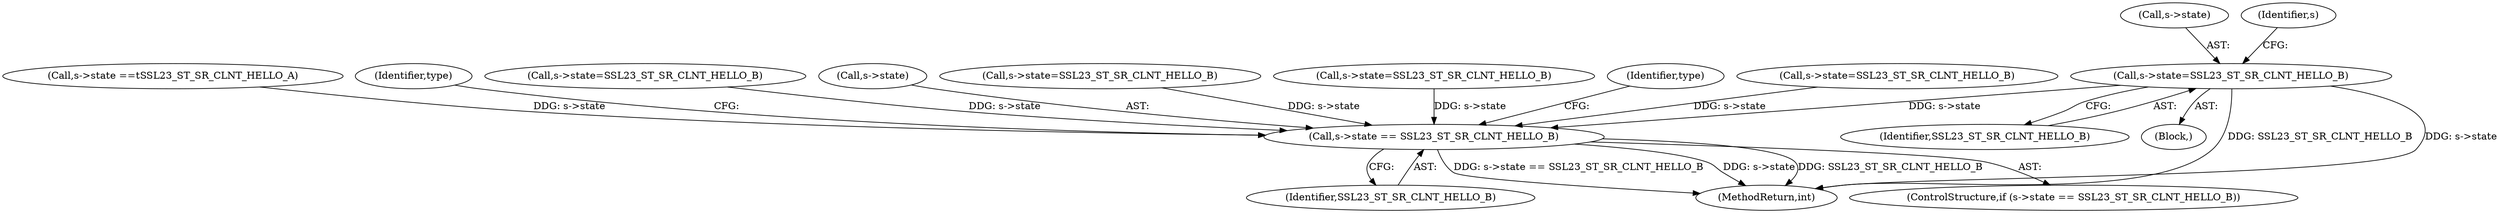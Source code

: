 digraph "0_openssl_6ce9687b5aba5391fc0de50e18779eb676d0e04d@pointer" {
"1000361" [label="(Call,s->state=SSL23_ST_SR_CLNT_HELLO_B)"];
"1000708" [label="(Call,s->state == SSL23_ST_SR_CLNT_HELLO_B)"];
"1000708" [label="(Call,s->state == SSL23_ST_SR_CLNT_HELLO_B)"];
"1000362" [label="(Call,s->state)"];
"1000709" [label="(Call,s->state)"];
"1000411" [label="(Call,s->state=SSL23_ST_SR_CLNT_HELLO_B)"];
"1000342" [label="(Call,s->state=SSL23_ST_SR_CLNT_HELLO_B)"];
"1000365" [label="(Identifier,SSL23_ST_SR_CLNT_HELLO_B)"];
"1000712" [label="(Identifier,SSL23_ST_SR_CLNT_HELLO_B)"];
"1000691" [label="(Identifier,s)"];
"1001244" [label="(MethodReturn,int)"];
"1001051" [label="(Identifier,type)"];
"1000317" [label="(Call,s->state=SSL23_ST_SR_CLNT_HELLO_B)"];
"1000177" [label="(Call,s->state ==\tSSL23_ST_SR_CLNT_HELLO_A)"];
"1000355" [label="(Block,)"];
"1000707" [label="(ControlStructure,if (s->state == SSL23_ST_SR_CLNT_HELLO_B))"];
"1000715" [label="(Identifier,type)"];
"1000380" [label="(Call,s->state=SSL23_ST_SR_CLNT_HELLO_B)"];
"1000361" [label="(Call,s->state=SSL23_ST_SR_CLNT_HELLO_B)"];
"1000361" -> "1000355"  [label="AST: "];
"1000361" -> "1000365"  [label="CFG: "];
"1000362" -> "1000361"  [label="AST: "];
"1000365" -> "1000361"  [label="AST: "];
"1000691" -> "1000361"  [label="CFG: "];
"1000361" -> "1001244"  [label="DDG: SSL23_ST_SR_CLNT_HELLO_B"];
"1000361" -> "1001244"  [label="DDG: s->state"];
"1000361" -> "1000708"  [label="DDG: s->state"];
"1000708" -> "1000707"  [label="AST: "];
"1000708" -> "1000712"  [label="CFG: "];
"1000709" -> "1000708"  [label="AST: "];
"1000712" -> "1000708"  [label="AST: "];
"1000715" -> "1000708"  [label="CFG: "];
"1001051" -> "1000708"  [label="CFG: "];
"1000708" -> "1001244"  [label="DDG: s->state"];
"1000708" -> "1001244"  [label="DDG: SSL23_ST_SR_CLNT_HELLO_B"];
"1000708" -> "1001244"  [label="DDG: s->state == SSL23_ST_SR_CLNT_HELLO_B"];
"1000177" -> "1000708"  [label="DDG: s->state"];
"1000411" -> "1000708"  [label="DDG: s->state"];
"1000380" -> "1000708"  [label="DDG: s->state"];
"1000342" -> "1000708"  [label="DDG: s->state"];
"1000317" -> "1000708"  [label="DDG: s->state"];
}
